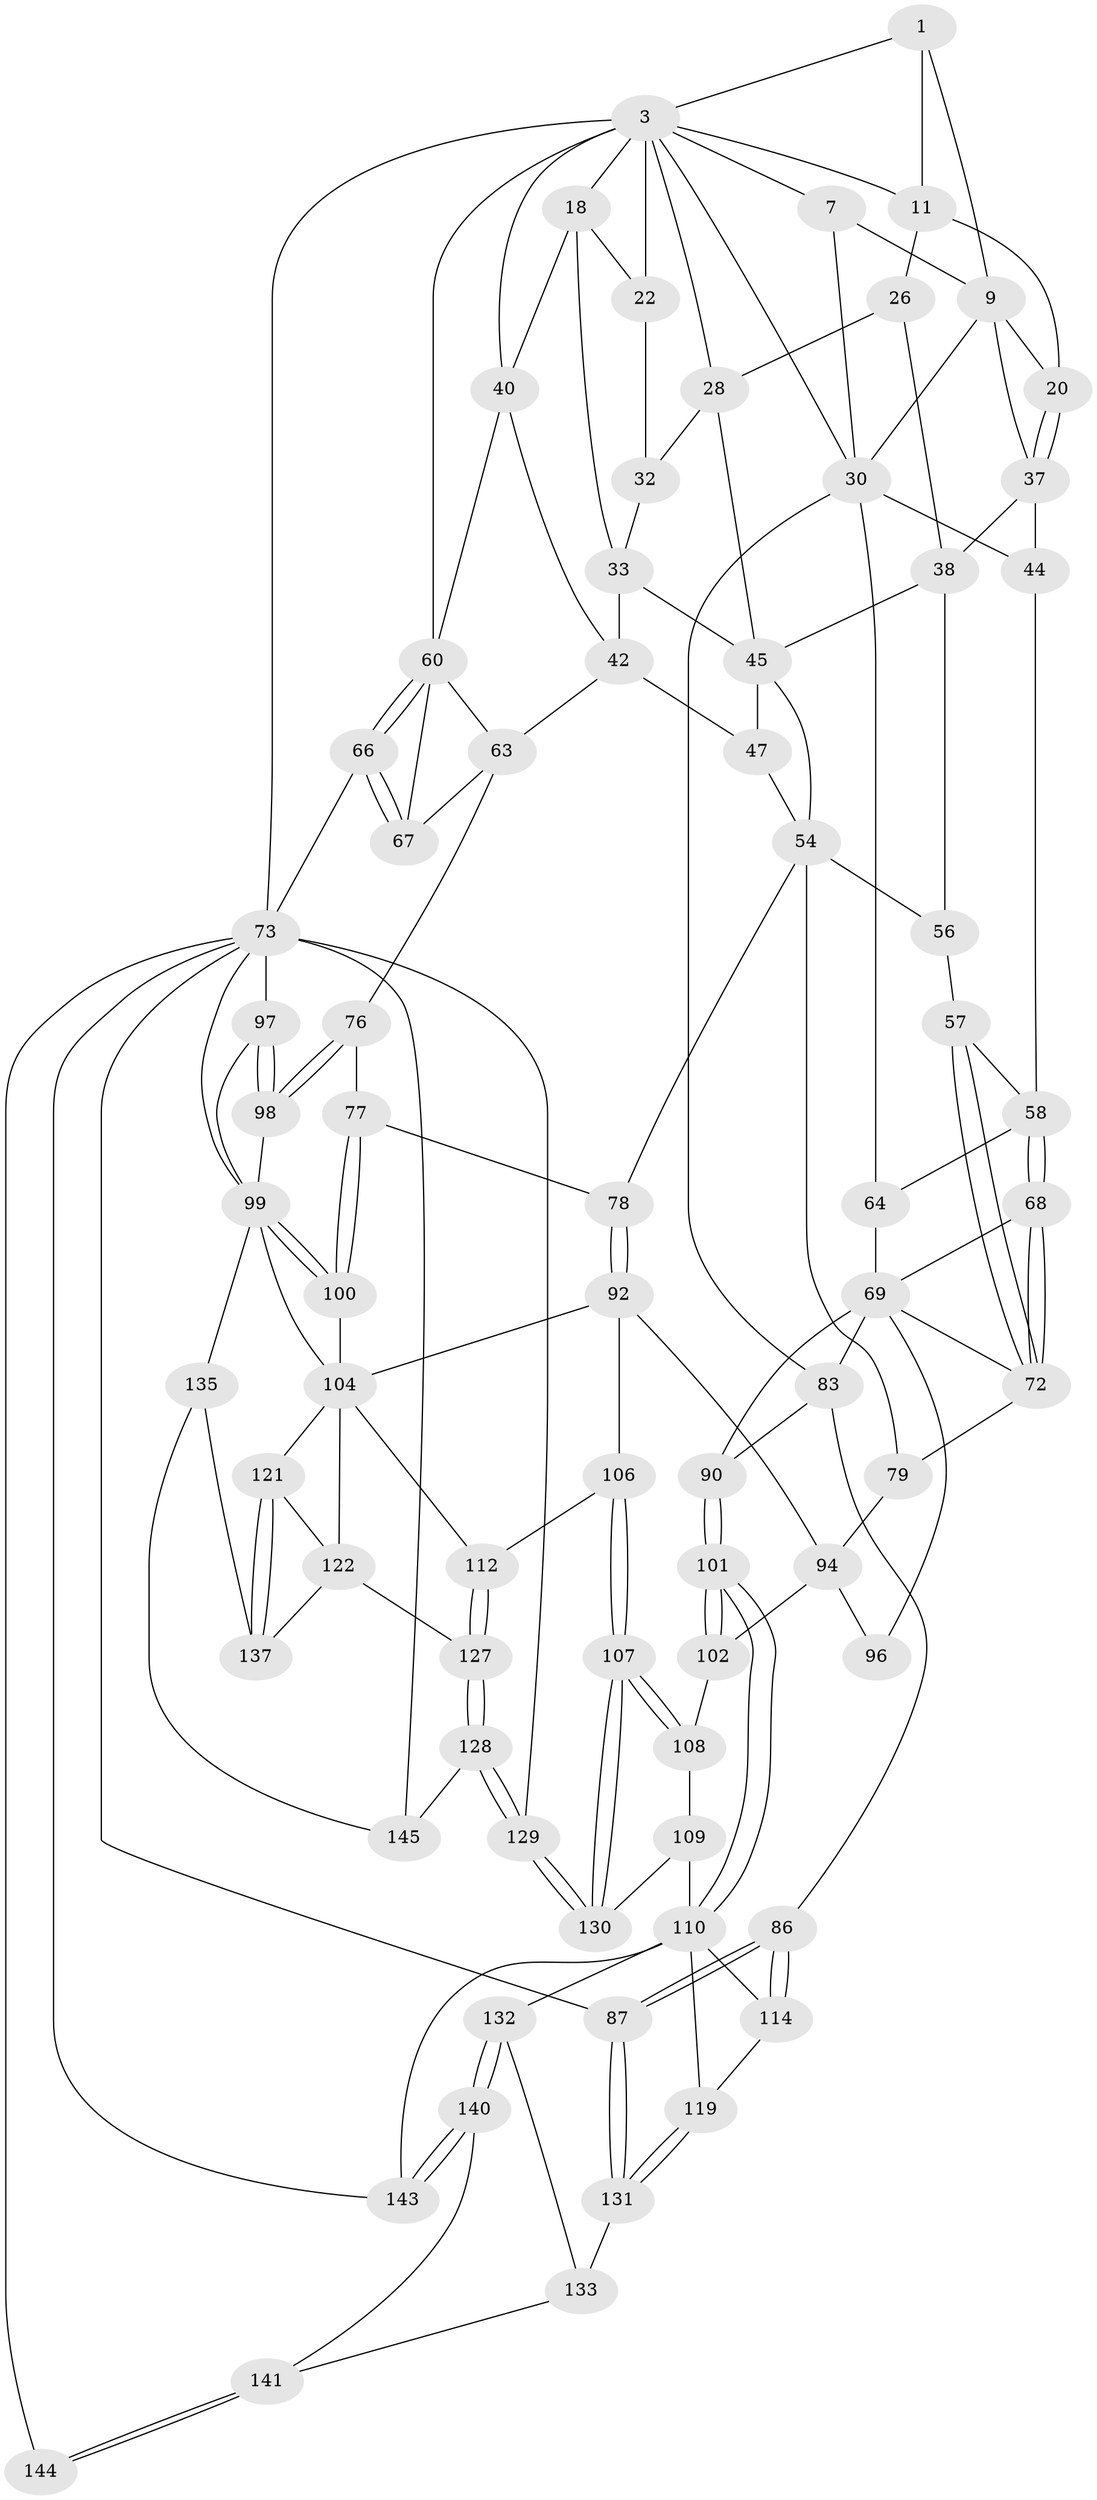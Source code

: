 // original degree distribution, {3: 0.03333333333333333, 4: 0.22, 6: 0.24666666666666667, 5: 0.5}
// Generated by graph-tools (version 1.1) at 2025/17/03/09/25 04:17:07]
// undirected, 75 vertices, 166 edges
graph export_dot {
graph [start="1"]
  node [color=gray90,style=filled];
  1 [pos="+0.33460700514746106+0",super="+8+2"];
  3 [pos="+0.5709484252813218+0",super="+4+14"];
  7 [pos="+0.208118785757682+0",super="+10"];
  9 [pos="+0.2666129020445383+0.10340100171487043",super="+21"];
  11 [pos="+0.44248824821426047+0.06360549603432757",super="+12"];
  18 [pos="+0.7239835015419063+0.08191341218417589",super="+24"];
  20 [pos="+0.2923543784191633+0.14344881907864301"];
  22 [pos="+0.6732676866771221+0.12791057090365468",super="+23"];
  26 [pos="+0.4238076019683867+0.1941180633766472",super="+27"];
  28 [pos="+0.5219641381556516+0.17826246168253015",super="+29"];
  30 [pos="+0+0.06128348130563822",super="+36+31"];
  32 [pos="+0.5909132636958196+0.1834975134406726"];
  33 [pos="+0.613484924787313+0.18916118506462384",super="+34"];
  37 [pos="+0.2170186597294541+0.21815317931030373",super="+39"];
  38 [pos="+0.29336566848649814+0.2566398269689469",super="+50"];
  40 [pos="+0.7697204613511427+0.22433574193837727",super="+41"];
  42 [pos="+0.7631521328922439+0.2497988396268094",super="+55+43"];
  44 [pos="+0.1749945288785365+0.3002782348412321"];
  45 [pos="+0.5897633843550478+0.25621129462418185",super="+46"];
  47 [pos="+0.6248300677402169+0.2814831400441058",super="+48+53"];
  54 [pos="+0.666652524155992+0.4244614882591402",super="+70"];
  56 [pos="+0.40124253407351557+0.38110410996875105"];
  57 [pos="+0.2824421458471778+0.39808664065720767"];
  58 [pos="+0.1925121419030542+0.33503114955628976",super="+59"];
  60 [pos="+1+0.08400576771763206",super="+61"];
  63 [pos="+0.7803418313752826+0.40969712342311815",super="+75"];
  64 [pos="+0.07266952616336823+0.41132147002506647"];
  66 [pos="+1+0.4854230440665332"];
  67 [pos="+1+0.49386575278076206"];
  68 [pos="+0.1690668605872804+0.4536493993989439"];
  69 [pos="+0.09770112222106503+0.4565966012192207",super="+81"];
  72 [pos="+0.2235825964922127+0.48033887279350607",super="+80"];
  73 [pos="+1+1",super="+147+74+88"];
  76 [pos="+0.8941367457822981+0.5465476316336432"];
  77 [pos="+0.8100674148937427+0.5986843409648774"];
  78 [pos="+0.6409954210229168+0.5820136200275232"];
  79 [pos="+0.4011861643222938+0.5259045225850877"];
  83 [pos="+0+0.6081048050860182",super="+84"];
  86 [pos="+0+0.6435201925192218"];
  87 [pos="+0+0.9308122763017785"];
  90 [pos="+0.19095806518741287+0.6488019847597865",super="+91"];
  92 [pos="+0.6291493089010527+0.6038529503681656",super="+93"];
  94 [pos="+0.43602177017294025+0.6111301135765875",super="+95"];
  96 [pos="+0.3587458067127485+0.6314151894444269"];
  97 [pos="+1+0.8044585459393178"];
  98 [pos="+0.9047557147817469+0.623022266587464"];
  99 [pos="+0.8669919012012836+0.735476245125933",super="+123"];
  100 [pos="+0.793995956562944+0.7015610951194875"];
  101 [pos="+0.22019472902094867+0.7099024249407653"];
  102 [pos="+0.3096142698177302+0.6643313847372088",super="+103"];
  104 [pos="+0.7641940269550913+0.723897629762727",super="+105+120"];
  106 [pos="+0.4923544707803339+0.7409911159679469"];
  107 [pos="+0.4182575206541725+0.7942863965585434"];
  108 [pos="+0.3973591582835244+0.6733205383362466"];
  109 [pos="+0.2773029869030439+0.7598275630130188",super="+138"];
  110 [pos="+0.23115211493667814+0.7475128821269164",super="+116"];
  112 [pos="+0.5168737015410722+0.7516709792087819"];
  114 [pos="+0.019295573655828353+0.7522865447256146",super="+115"];
  119 [pos="+0.045060573929989044+0.8039563798059622"];
  121 [pos="+0.7230480534276617+0.7934063976877124"];
  122 [pos="+0.632148873817316+0.7330236447156333",super="+126"];
  127 [pos="+0.5651001207200848+0.8536216263844992"];
  128 [pos="+0.5436884689945972+0.8980581975520671"];
  129 [pos="+0.488338000771722+0.9249716308413056"];
  130 [pos="+0.3907657489799626+0.8331295176594339"];
  131 [pos="+0.03077236976413105+0.8313195879400427",super="+134"];
  132 [pos="+0.14842917260698432+0.8282637771815022"];
  133 [pos="+0.11297296639538387+0.8379177947887446",super="+142"];
  135 [pos="+0.8031550305719605+0.9652058600207544",super="+136"];
  137 [pos="+0.7047999087913731+0.841719281865265"];
  140 [pos="+0.14707542485765548+0.8361001684074832"];
  141 [pos="+0.09022429852004042+0.9389038191878567"];
  143 [pos="+0.2085708304209057+1"];
  144 [pos="+0.09391754375148462+1"];
  145 [pos="+0.6337252293295321+0.9469143451850587"];
  1 -- 9;
  1 -- 3;
  1 -- 11 [weight=2];
  3 -- 7;
  3 -- 40;
  3 -- 73 [weight=2];
  3 -- 18 [weight=2];
  3 -- 60;
  3 -- 22 [weight=2];
  3 -- 11;
  3 -- 28;
  3 -- 30;
  7 -- 9;
  7 -- 30;
  9 -- 20;
  9 -- 37;
  9 -- 30;
  11 -- 20;
  11 -- 26 [weight=2];
  18 -- 40;
  18 -- 33;
  18 -- 22;
  20 -- 37;
  20 -- 37;
  22 -- 32;
  26 -- 38;
  26 -- 28;
  28 -- 32;
  28 -- 45;
  30 -- 44;
  30 -- 64;
  30 -- 83;
  32 -- 33;
  33 -- 45;
  33 -- 42;
  37 -- 44;
  37 -- 38;
  38 -- 56;
  38 -- 45;
  40 -- 42;
  40 -- 60;
  42 -- 63;
  42 -- 47 [weight=2];
  44 -- 58;
  45 -- 47 [weight=2];
  45 -- 54;
  47 -- 54;
  54 -- 56;
  54 -- 78;
  54 -- 79;
  56 -- 57;
  57 -- 58;
  57 -- 72;
  57 -- 72;
  58 -- 68;
  58 -- 68;
  58 -- 64;
  60 -- 66;
  60 -- 66;
  60 -- 67;
  60 -- 63;
  63 -- 67;
  63 -- 76;
  64 -- 69;
  66 -- 67;
  66 -- 67;
  66 -- 73;
  68 -- 69;
  68 -- 72;
  68 -- 72;
  69 -- 96;
  69 -- 83;
  69 -- 72;
  69 -- 90 [weight=2];
  72 -- 79;
  73 -- 144 [weight=2];
  73 -- 129;
  73 -- 145;
  73 -- 143;
  73 -- 97;
  73 -- 87;
  73 -- 99;
  76 -- 77;
  76 -- 98;
  76 -- 98;
  77 -- 78;
  77 -- 100;
  77 -- 100;
  78 -- 92;
  78 -- 92;
  79 -- 94;
  83 -- 90;
  83 -- 86;
  86 -- 87;
  86 -- 87;
  86 -- 114;
  86 -- 114;
  87 -- 131;
  87 -- 131;
  90 -- 101;
  90 -- 101;
  92 -- 106;
  92 -- 94;
  92 -- 104;
  94 -- 96;
  94 -- 102;
  97 -- 98;
  97 -- 98;
  97 -- 99;
  98 -- 99;
  99 -- 100;
  99 -- 100;
  99 -- 135 [weight=2];
  99 -- 104;
  100 -- 104;
  101 -- 102;
  101 -- 102;
  101 -- 110;
  101 -- 110;
  102 -- 108;
  104 -- 122;
  104 -- 112;
  104 -- 121;
  106 -- 107;
  106 -- 107;
  106 -- 112;
  107 -- 108;
  107 -- 108;
  107 -- 130;
  107 -- 130;
  108 -- 109;
  109 -- 110 [weight=2];
  109 -- 130;
  110 -- 132;
  110 -- 119;
  110 -- 143;
  110 -- 114;
  112 -- 127;
  112 -- 127;
  114 -- 119;
  119 -- 131;
  119 -- 131;
  121 -- 122;
  121 -- 137;
  121 -- 137;
  122 -- 137;
  122 -- 127;
  127 -- 128;
  127 -- 128;
  128 -- 129;
  128 -- 129;
  128 -- 145;
  129 -- 130;
  129 -- 130;
  131 -- 133 [weight=2];
  132 -- 133;
  132 -- 140;
  132 -- 140;
  133 -- 141;
  135 -- 137;
  135 -- 145;
  140 -- 141;
  140 -- 143;
  140 -- 143;
  141 -- 144;
  141 -- 144;
}
